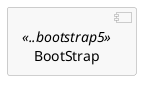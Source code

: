 @startuml

skinparam componentStyle uml2
skinparam component {
  BorderColor #a0a0a0
  BackgroundColor #f8f8f8
}

[BootStrap] <<..bootstrap5>>

@enduml
